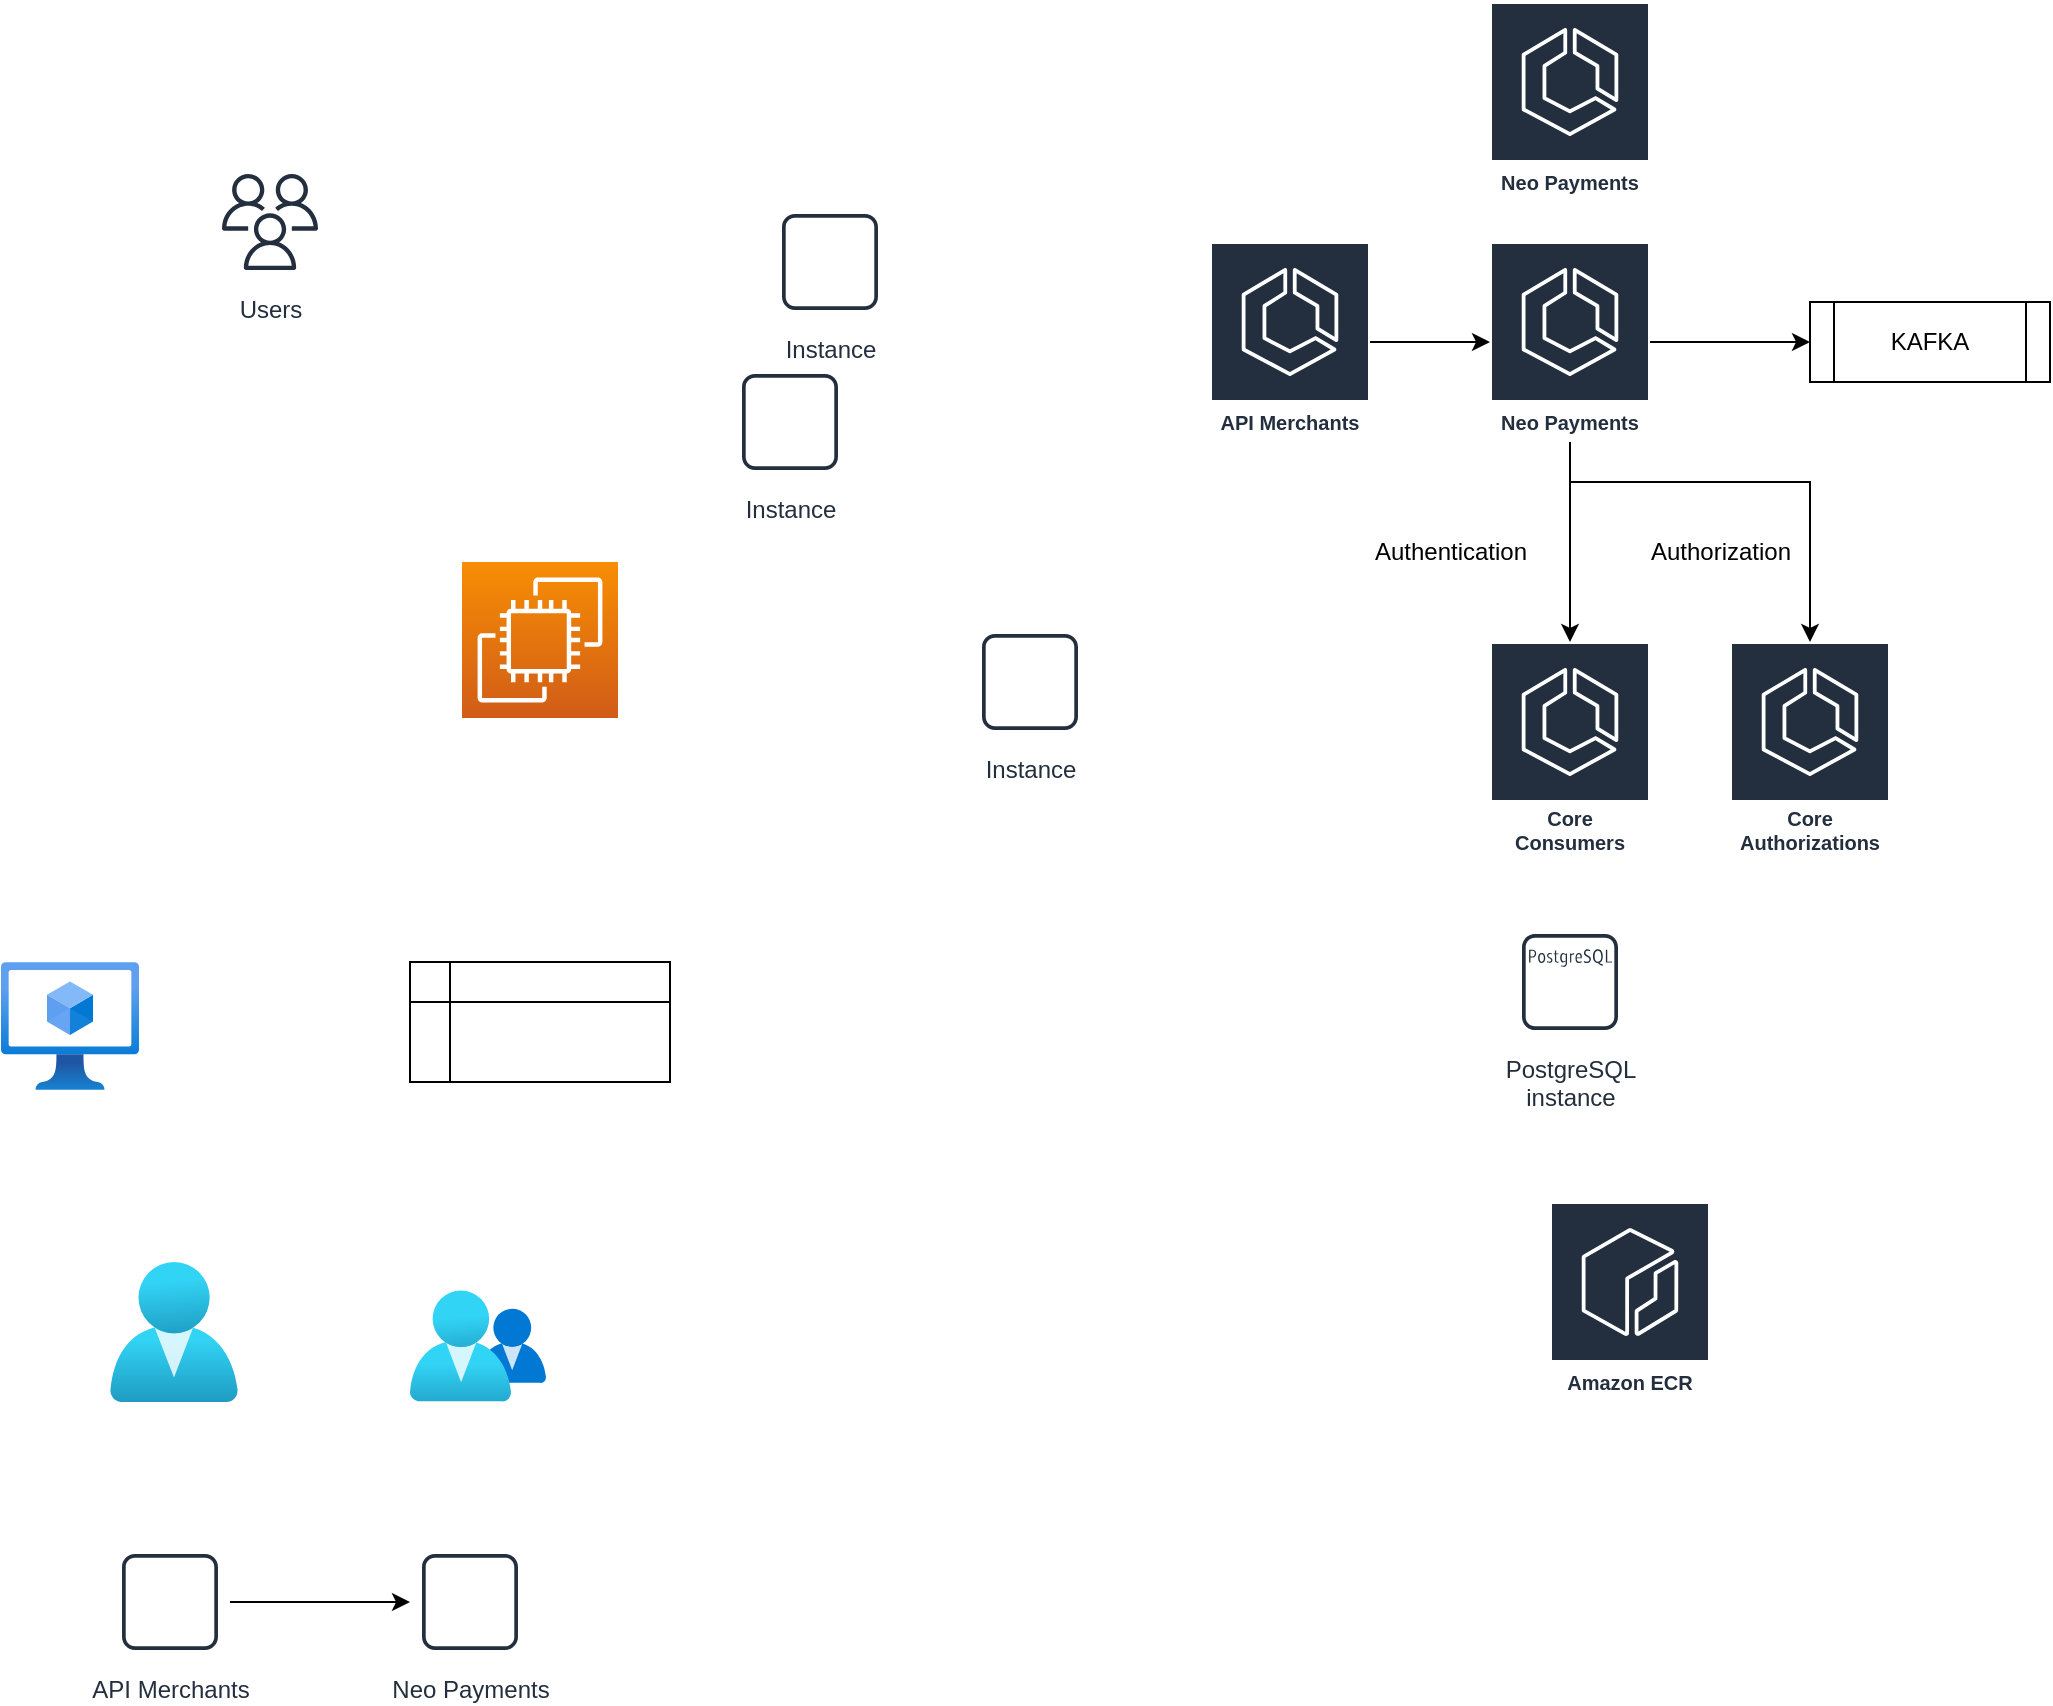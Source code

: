 <mxfile version="20.2.8" type="github">
  <diagram id="Tv0-e5yDDcxMVYFDujWC" name="Page-1">
    <mxGraphModel dx="2574" dy="1428" grid="1" gridSize="10" guides="1" tooltips="1" connect="1" arrows="1" fold="1" page="1" pageScale="1" pageWidth="4681" pageHeight="3300" math="0" shadow="0">
      <root>
        <mxCell id="0" />
        <mxCell id="1" parent="0" />
        <mxCell id="3d-25gogKRdBtMOLDOpQ-7" value="" style="shape=internalStorage;whiteSpace=wrap;html=1;backgroundOutline=1;" parent="1" vertex="1">
          <mxGeometry x="380" y="640" width="130" height="60" as="geometry" />
        </mxCell>
        <mxCell id="3d-25gogKRdBtMOLDOpQ-8" value="Amazon ECR" style="outlineConnect=0;fontColor=#232F3E;gradientColor=none;strokeColor=#ffffff;fillColor=#232F3E;dashed=0;verticalLabelPosition=middle;verticalAlign=bottom;align=center;html=1;whiteSpace=wrap;fontSize=10;fontStyle=1;spacing=3;shape=mxgraph.aws4.productIcon;prIcon=mxgraph.aws4.ecr;" parent="1" vertex="1">
          <mxGeometry x="950" y="760" width="80" height="100" as="geometry" />
        </mxCell>
        <mxCell id="aRbZgq7QH_rbILeekDce-1" value="" style="aspect=fixed;html=1;points=[];align=center;image;fontSize=12;image=img/lib/azure2/compute/Virtual_Machines_Classic.svg;" parent="1" vertex="1">
          <mxGeometry x="175.5" y="640" width="69" height="64" as="geometry" />
        </mxCell>
        <mxCell id="aRbZgq7QH_rbILeekDce-2" value="" style="points=[[0,0,0],[0.25,0,0],[0.5,0,0],[0.75,0,0],[1,0,0],[0,1,0],[0.25,1,0],[0.5,1,0],[0.75,1,0],[1,1,0],[0,0.25,0],[0,0.5,0],[0,0.75,0],[1,0.25,0],[1,0.5,0],[1,0.75,0]];outlineConnect=0;fontColor=#232F3E;gradientColor=#F78E04;gradientDirection=north;fillColor=#D05C17;strokeColor=#ffffff;dashed=0;verticalLabelPosition=bottom;verticalAlign=top;align=center;html=1;fontSize=12;fontStyle=0;aspect=fixed;shape=mxgraph.aws4.resourceIcon;resIcon=mxgraph.aws4.ec2;" parent="1" vertex="1">
          <mxGeometry x="406" y="440" width="78" height="78" as="geometry" />
        </mxCell>
        <mxCell id="aRbZgq7QH_rbILeekDce-4" value="Users" style="outlineConnect=0;fontColor=#232F3E;gradientColor=none;strokeColor=#232F3E;fillColor=#ffffff;dashed=0;verticalLabelPosition=bottom;verticalAlign=top;align=center;html=1;fontSize=12;fontStyle=0;aspect=fixed;shape=mxgraph.aws4.resourceIcon;resIcon=mxgraph.aws4.users;" parent="1" vertex="1">
          <mxGeometry x="280" y="240" width="60" height="60" as="geometry" />
        </mxCell>
        <mxCell id="aRbZgq7QH_rbILeekDce-5" value="" style="aspect=fixed;html=1;points=[];align=center;image;fontSize=12;image=img/lib/azure2/identity/Users.svg;" parent="1" vertex="1">
          <mxGeometry x="230" y="790" width="64" height="70" as="geometry" />
        </mxCell>
        <mxCell id="aRbZgq7QH_rbILeekDce-6" value="" style="aspect=fixed;html=1;points=[];align=center;image;fontSize=12;image=img/lib/azure2/identity/Groups.svg;" parent="1" vertex="1">
          <mxGeometry x="380" y="804" width="68" height="56.0" as="geometry" />
        </mxCell>
        <mxCell id="a9I8P6pw2fbRL0gJFQXK-1" value="KAFKA" style="shape=process;whiteSpace=wrap;html=1;backgroundOutline=1;" vertex="1" parent="1">
          <mxGeometry x="1080" y="310" width="120" height="40" as="geometry" />
        </mxCell>
        <mxCell id="a9I8P6pw2fbRL0gJFQXK-6" value="" style="edgeStyle=orthogonalEdgeStyle;rounded=0;orthogonalLoop=1;jettySize=auto;html=1;" edge="1" parent="1" source="a9I8P6pw2fbRL0gJFQXK-2" target="a9I8P6pw2fbRL0gJFQXK-5">
          <mxGeometry relative="1" as="geometry" />
        </mxCell>
        <mxCell id="a9I8P6pw2fbRL0gJFQXK-2" value="API Merchants" style="sketch=0;outlineConnect=0;fontColor=#232F3E;gradientColor=none;strokeColor=#232F3E;fillColor=#ffffff;dashed=0;verticalLabelPosition=bottom;verticalAlign=top;align=center;html=1;fontSize=12;fontStyle=0;aspect=fixed;shape=mxgraph.aws4.resourceIcon;resIcon=mxgraph.aws4.instance;" vertex="1" parent="1">
          <mxGeometry x="230" y="930" width="60" height="60" as="geometry" />
        </mxCell>
        <mxCell id="a9I8P6pw2fbRL0gJFQXK-3" value="Instance" style="sketch=0;outlineConnect=0;fontColor=#232F3E;gradientColor=none;strokeColor=#232F3E;fillColor=#ffffff;dashed=0;verticalLabelPosition=bottom;verticalAlign=top;align=center;html=1;fontSize=12;fontStyle=0;aspect=fixed;shape=mxgraph.aws4.resourceIcon;resIcon=mxgraph.aws4.instance;" vertex="1" parent="1">
          <mxGeometry x="540" y="340" width="60" height="60" as="geometry" />
        </mxCell>
        <mxCell id="a9I8P6pw2fbRL0gJFQXK-13" style="edgeStyle=orthogonalEdgeStyle;rounded=0;orthogonalLoop=1;jettySize=auto;html=1;" edge="1" parent="1" source="a9I8P6pw2fbRL0gJFQXK-15" target="a9I8P6pw2fbRL0gJFQXK-1">
          <mxGeometry relative="1" as="geometry" />
        </mxCell>
        <mxCell id="a9I8P6pw2fbRL0gJFQXK-5" value="Neo Payments" style="sketch=0;outlineConnect=0;fontColor=#232F3E;gradientColor=none;strokeColor=#232F3E;fillColor=#ffffff;dashed=0;verticalLabelPosition=bottom;verticalAlign=top;align=center;html=1;fontSize=12;fontStyle=0;aspect=fixed;shape=mxgraph.aws4.resourceIcon;resIcon=mxgraph.aws4.instance;" vertex="1" parent="1">
          <mxGeometry x="380" y="930" width="60" height="60" as="geometry" />
        </mxCell>
        <mxCell id="a9I8P6pw2fbRL0gJFQXK-7" value="Instance" style="sketch=0;outlineConnect=0;fontColor=#232F3E;gradientColor=none;strokeColor=#232F3E;fillColor=#ffffff;dashed=0;verticalLabelPosition=bottom;verticalAlign=top;align=center;html=1;fontSize=12;fontStyle=0;aspect=fixed;shape=mxgraph.aws4.resourceIcon;resIcon=mxgraph.aws4.instance;" vertex="1" parent="1">
          <mxGeometry x="560" y="260" width="60" height="60" as="geometry" />
        </mxCell>
        <mxCell id="a9I8P6pw2fbRL0gJFQXK-10" value="Instance" style="sketch=0;outlineConnect=0;fontColor=#232F3E;gradientColor=none;strokeColor=#232F3E;fillColor=#ffffff;dashed=0;verticalLabelPosition=bottom;verticalAlign=top;align=center;html=1;fontSize=12;fontStyle=0;aspect=fixed;shape=mxgraph.aws4.resourceIcon;resIcon=mxgraph.aws4.instance;" vertex="1" parent="1">
          <mxGeometry x="660" y="470" width="60" height="60" as="geometry" />
        </mxCell>
        <mxCell id="a9I8P6pw2fbRL0gJFQXK-16" style="edgeStyle=orthogonalEdgeStyle;rounded=0;orthogonalLoop=1;jettySize=auto;html=1;" edge="1" parent="1" source="a9I8P6pw2fbRL0gJFQXK-14" target="a9I8P6pw2fbRL0gJFQXK-15">
          <mxGeometry relative="1" as="geometry" />
        </mxCell>
        <mxCell id="a9I8P6pw2fbRL0gJFQXK-14" value="API Merchants" style="sketch=0;outlineConnect=0;fontColor=#232F3E;gradientColor=none;strokeColor=#ffffff;fillColor=#232F3E;dashed=0;verticalLabelPosition=middle;verticalAlign=bottom;align=center;html=1;whiteSpace=wrap;fontSize=10;fontStyle=1;spacing=3;shape=mxgraph.aws4.productIcon;prIcon=mxgraph.aws4.ecs;" vertex="1" parent="1">
          <mxGeometry x="780" y="280" width="80" height="100" as="geometry" />
        </mxCell>
        <mxCell id="a9I8P6pw2fbRL0gJFQXK-18" style="edgeStyle=orthogonalEdgeStyle;rounded=0;orthogonalLoop=1;jettySize=auto;html=1;" edge="1" parent="1" source="a9I8P6pw2fbRL0gJFQXK-15" target="a9I8P6pw2fbRL0gJFQXK-17">
          <mxGeometry relative="1" as="geometry" />
        </mxCell>
        <mxCell id="a9I8P6pw2fbRL0gJFQXK-21" style="edgeStyle=orthogonalEdgeStyle;rounded=0;orthogonalLoop=1;jettySize=auto;html=1;" edge="1" parent="1" source="a9I8P6pw2fbRL0gJFQXK-15" target="a9I8P6pw2fbRL0gJFQXK-20">
          <mxGeometry relative="1" as="geometry">
            <Array as="points">
              <mxPoint x="960" y="400" />
              <mxPoint x="1080" y="400" />
            </Array>
          </mxGeometry>
        </mxCell>
        <mxCell id="a9I8P6pw2fbRL0gJFQXK-15" value="Neo Payments" style="sketch=0;outlineConnect=0;fontColor=#232F3E;gradientColor=none;strokeColor=#ffffff;fillColor=#232F3E;dashed=0;verticalLabelPosition=middle;verticalAlign=bottom;align=center;html=1;whiteSpace=wrap;fontSize=10;fontStyle=1;spacing=3;shape=mxgraph.aws4.productIcon;prIcon=mxgraph.aws4.ecs;" vertex="1" parent="1">
          <mxGeometry x="920" y="280" width="80" height="100" as="geometry" />
        </mxCell>
        <mxCell id="a9I8P6pw2fbRL0gJFQXK-17" value="Core Consumers" style="sketch=0;outlineConnect=0;fontColor=#232F3E;gradientColor=none;strokeColor=#ffffff;fillColor=#232F3E;dashed=0;verticalLabelPosition=middle;verticalAlign=bottom;align=center;html=1;whiteSpace=wrap;fontSize=10;fontStyle=1;spacing=3;shape=mxgraph.aws4.productIcon;prIcon=mxgraph.aws4.ecs;" vertex="1" parent="1">
          <mxGeometry x="920" y="480" width="80" height="110" as="geometry" />
        </mxCell>
        <mxCell id="a9I8P6pw2fbRL0gJFQXK-19" value="Authentication" style="text;html=1;align=center;verticalAlign=middle;resizable=0;points=[];autosize=1;strokeColor=none;fillColor=none;" vertex="1" parent="1">
          <mxGeometry x="850" y="420" width="100" height="30" as="geometry" />
        </mxCell>
        <mxCell id="a9I8P6pw2fbRL0gJFQXK-20" value="Core Authorizations" style="sketch=0;outlineConnect=0;fontColor=#232F3E;gradientColor=none;strokeColor=#ffffff;fillColor=#232F3E;dashed=0;verticalLabelPosition=middle;verticalAlign=bottom;align=center;html=1;whiteSpace=wrap;fontSize=10;fontStyle=1;spacing=3;shape=mxgraph.aws4.productIcon;prIcon=mxgraph.aws4.ecs;" vertex="1" parent="1">
          <mxGeometry x="1040" y="480" width="80" height="110" as="geometry" />
        </mxCell>
        <mxCell id="a9I8P6pw2fbRL0gJFQXK-22" value="Authorization" style="text;html=1;align=center;verticalAlign=middle;resizable=0;points=[];autosize=1;strokeColor=none;fillColor=none;" vertex="1" parent="1">
          <mxGeometry x="990" y="420" width="90" height="30" as="geometry" />
        </mxCell>
        <mxCell id="a9I8P6pw2fbRL0gJFQXK-23" value="Neo Payments" style="sketch=0;outlineConnect=0;fontColor=#232F3E;gradientColor=none;strokeColor=#ffffff;fillColor=#232F3E;dashed=0;verticalLabelPosition=middle;verticalAlign=bottom;align=center;html=1;whiteSpace=wrap;fontSize=10;fontStyle=1;spacing=3;shape=mxgraph.aws4.productIcon;prIcon=mxgraph.aws4.ecs;" vertex="1" parent="1">
          <mxGeometry x="920" y="160" width="80" height="100" as="geometry" />
        </mxCell>
        <mxCell id="a9I8P6pw2fbRL0gJFQXK-24" value="PostgreSQL&#xa;instance" style="sketch=0;outlineConnect=0;fontColor=#232F3E;gradientColor=none;strokeColor=#232F3E;fillColor=#ffffff;dashed=0;verticalLabelPosition=bottom;verticalAlign=top;align=center;html=1;fontSize=12;fontStyle=0;aspect=fixed;shape=mxgraph.aws4.resourceIcon;resIcon=mxgraph.aws4.postgresql_instance;" vertex="1" parent="1">
          <mxGeometry x="930" y="620" width="60" height="60" as="geometry" />
        </mxCell>
      </root>
    </mxGraphModel>
  </diagram>
</mxfile>

